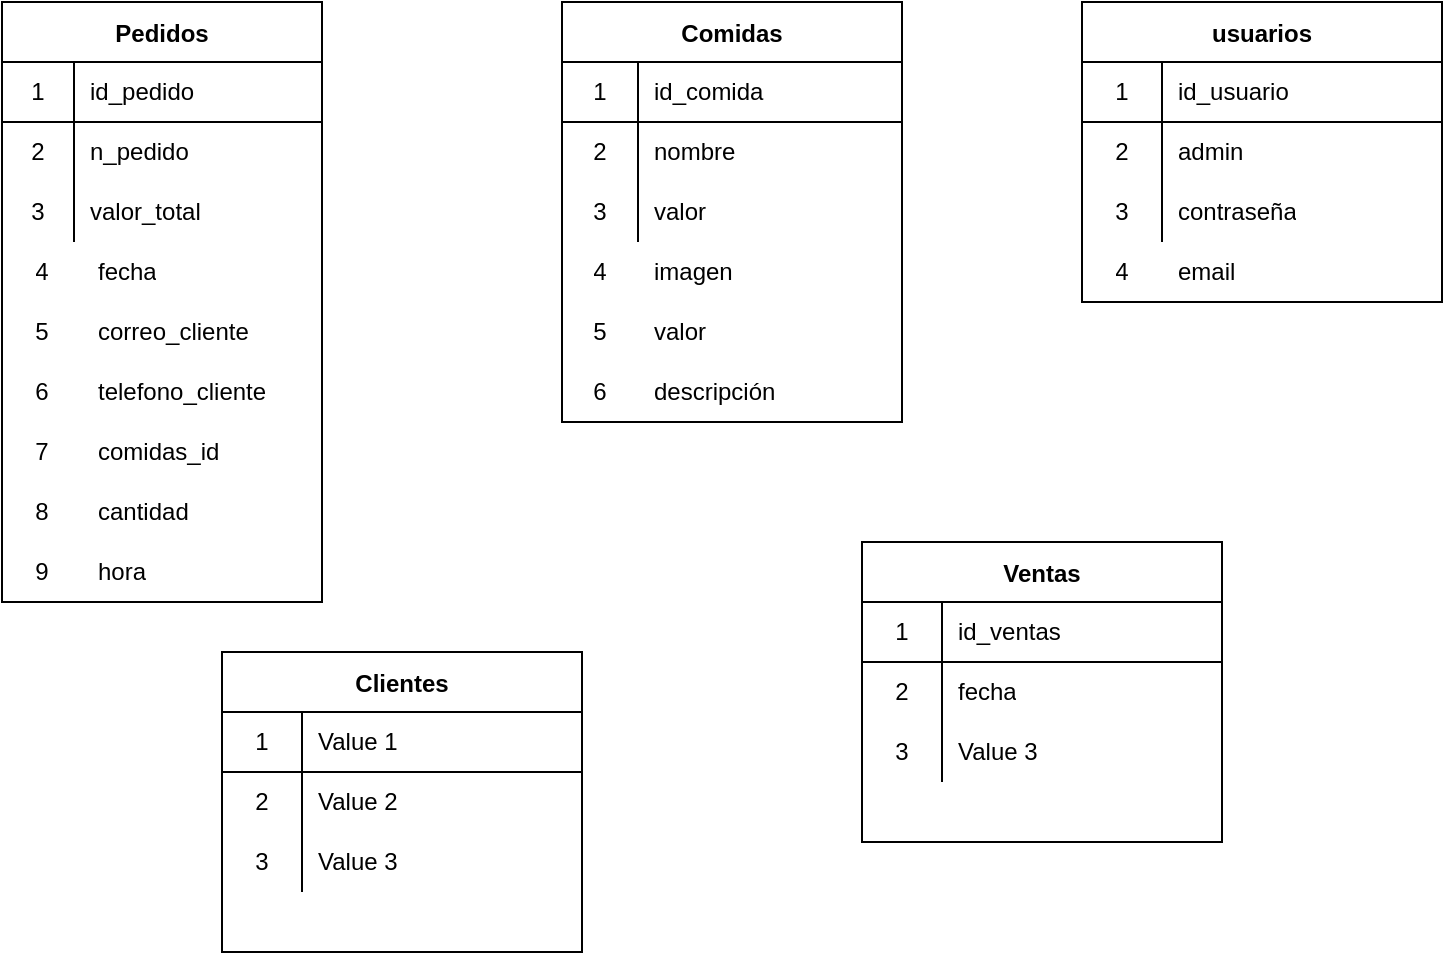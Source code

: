 <mxfile version="15.0.6" type="github">
  <diagram id="-BG7lShjrqYhN6u9oOaw" name="Page-1">
    <mxGraphModel dx="461" dy="745" grid="1" gridSize="10" guides="1" tooltips="1" connect="1" arrows="1" fold="1" page="1" pageScale="1" pageWidth="827" pageHeight="1169" math="0" shadow="0">
      <root>
        <mxCell id="0" />
        <mxCell id="1" parent="0" />
        <mxCell id="8oxBCnsaLcjRv4_HyD2p-2" value="Pedidos" style="shape=table;startSize=30;container=1;collapsible=0;childLayout=tableLayout;fixedRows=1;rowLines=0;fontStyle=1;align=center;pointerEvents=1;" vertex="1" parent="1">
          <mxGeometry x="70" y="110" width="160" height="300" as="geometry" />
        </mxCell>
        <mxCell id="8oxBCnsaLcjRv4_HyD2p-3" value="" style="shape=partialRectangle;html=1;whiteSpace=wrap;collapsible=0;dropTarget=0;pointerEvents=1;fillColor=none;top=0;left=0;bottom=1;right=0;points=[[0,0.5],[1,0.5]];portConstraint=eastwest;" vertex="1" parent="8oxBCnsaLcjRv4_HyD2p-2">
          <mxGeometry y="30" width="160" height="30" as="geometry" />
        </mxCell>
        <mxCell id="8oxBCnsaLcjRv4_HyD2p-4" value="1" style="shape=partialRectangle;html=1;whiteSpace=wrap;connectable=0;fillColor=none;top=0;left=0;bottom=0;right=0;overflow=hidden;pointerEvents=1;" vertex="1" parent="8oxBCnsaLcjRv4_HyD2p-3">
          <mxGeometry width="36" height="30" as="geometry" />
        </mxCell>
        <mxCell id="8oxBCnsaLcjRv4_HyD2p-5" value="id_pedido" style="shape=partialRectangle;html=1;whiteSpace=wrap;connectable=0;fillColor=none;top=0;left=0;bottom=0;right=0;align=left;spacingLeft=6;overflow=hidden;pointerEvents=1;" vertex="1" parent="8oxBCnsaLcjRv4_HyD2p-3">
          <mxGeometry x="36" width="124" height="30" as="geometry" />
        </mxCell>
        <mxCell id="8oxBCnsaLcjRv4_HyD2p-6" value="" style="shape=partialRectangle;html=1;whiteSpace=wrap;collapsible=0;dropTarget=0;pointerEvents=1;fillColor=none;top=0;left=0;bottom=0;right=0;points=[[0,0.5],[1,0.5]];portConstraint=eastwest;" vertex="1" parent="8oxBCnsaLcjRv4_HyD2p-2">
          <mxGeometry y="60" width="160" height="30" as="geometry" />
        </mxCell>
        <mxCell id="8oxBCnsaLcjRv4_HyD2p-7" value="2" style="shape=partialRectangle;html=1;whiteSpace=wrap;connectable=0;fillColor=none;top=0;left=0;bottom=0;right=0;overflow=hidden;pointerEvents=1;" vertex="1" parent="8oxBCnsaLcjRv4_HyD2p-6">
          <mxGeometry width="36" height="30" as="geometry" />
        </mxCell>
        <mxCell id="8oxBCnsaLcjRv4_HyD2p-8" value="n_pedido" style="shape=partialRectangle;html=1;whiteSpace=wrap;connectable=0;fillColor=none;top=0;left=0;bottom=0;right=0;align=left;spacingLeft=6;overflow=hidden;pointerEvents=1;" vertex="1" parent="8oxBCnsaLcjRv4_HyD2p-6">
          <mxGeometry x="36" width="124" height="30" as="geometry" />
        </mxCell>
        <mxCell id="8oxBCnsaLcjRv4_HyD2p-9" value="" style="shape=partialRectangle;html=1;whiteSpace=wrap;collapsible=0;dropTarget=0;pointerEvents=1;fillColor=none;top=0;left=0;bottom=0;right=0;points=[[0,0.5],[1,0.5]];portConstraint=eastwest;" vertex="1" parent="8oxBCnsaLcjRv4_HyD2p-2">
          <mxGeometry y="90" width="160" height="30" as="geometry" />
        </mxCell>
        <mxCell id="8oxBCnsaLcjRv4_HyD2p-10" value="3" style="shape=partialRectangle;html=1;whiteSpace=wrap;connectable=0;fillColor=none;top=0;left=0;bottom=0;right=0;overflow=hidden;pointerEvents=1;" vertex="1" parent="8oxBCnsaLcjRv4_HyD2p-9">
          <mxGeometry width="36" height="30" as="geometry" />
        </mxCell>
        <mxCell id="8oxBCnsaLcjRv4_HyD2p-11" value="valor_total" style="shape=partialRectangle;html=1;whiteSpace=wrap;connectable=0;fillColor=none;top=0;left=0;bottom=0;right=0;align=left;spacingLeft=6;overflow=hidden;pointerEvents=1;" vertex="1" parent="8oxBCnsaLcjRv4_HyD2p-9">
          <mxGeometry x="36" width="124" height="30" as="geometry" />
        </mxCell>
        <mxCell id="8oxBCnsaLcjRv4_HyD2p-12" value="Comidas" style="shape=table;startSize=30;container=1;collapsible=0;childLayout=tableLayout;fixedRows=1;rowLines=0;fontStyle=1;align=center;pointerEvents=1;" vertex="1" parent="1">
          <mxGeometry x="350" y="110" width="170" height="210" as="geometry" />
        </mxCell>
        <mxCell id="8oxBCnsaLcjRv4_HyD2p-13" value="" style="shape=partialRectangle;html=1;whiteSpace=wrap;collapsible=0;dropTarget=0;pointerEvents=1;fillColor=none;top=0;left=0;bottom=1;right=0;points=[[0,0.5],[1,0.5]];portConstraint=eastwest;" vertex="1" parent="8oxBCnsaLcjRv4_HyD2p-12">
          <mxGeometry y="30" width="170" height="30" as="geometry" />
        </mxCell>
        <mxCell id="8oxBCnsaLcjRv4_HyD2p-14" value="1" style="shape=partialRectangle;html=1;whiteSpace=wrap;connectable=0;fillColor=none;top=0;left=0;bottom=0;right=0;overflow=hidden;pointerEvents=1;" vertex="1" parent="8oxBCnsaLcjRv4_HyD2p-13">
          <mxGeometry width="38" height="30" as="geometry" />
        </mxCell>
        <mxCell id="8oxBCnsaLcjRv4_HyD2p-15" value="id_comida" style="shape=partialRectangle;html=1;whiteSpace=wrap;connectable=0;fillColor=none;top=0;left=0;bottom=0;right=0;align=left;spacingLeft=6;overflow=hidden;pointerEvents=1;" vertex="1" parent="8oxBCnsaLcjRv4_HyD2p-13">
          <mxGeometry x="38" width="132" height="30" as="geometry" />
        </mxCell>
        <mxCell id="8oxBCnsaLcjRv4_HyD2p-16" value="" style="shape=partialRectangle;html=1;whiteSpace=wrap;collapsible=0;dropTarget=0;pointerEvents=1;fillColor=none;top=0;left=0;bottom=0;right=0;points=[[0,0.5],[1,0.5]];portConstraint=eastwest;" vertex="1" parent="8oxBCnsaLcjRv4_HyD2p-12">
          <mxGeometry y="60" width="170" height="30" as="geometry" />
        </mxCell>
        <mxCell id="8oxBCnsaLcjRv4_HyD2p-17" value="2" style="shape=partialRectangle;html=1;whiteSpace=wrap;connectable=0;fillColor=none;top=0;left=0;bottom=0;right=0;overflow=hidden;pointerEvents=1;" vertex="1" parent="8oxBCnsaLcjRv4_HyD2p-16">
          <mxGeometry width="38" height="30" as="geometry" />
        </mxCell>
        <mxCell id="8oxBCnsaLcjRv4_HyD2p-18" value="nombre" style="shape=partialRectangle;html=1;whiteSpace=wrap;connectable=0;fillColor=none;top=0;left=0;bottom=0;right=0;align=left;spacingLeft=6;overflow=hidden;pointerEvents=1;" vertex="1" parent="8oxBCnsaLcjRv4_HyD2p-16">
          <mxGeometry x="38" width="132" height="30" as="geometry" />
        </mxCell>
        <mxCell id="8oxBCnsaLcjRv4_HyD2p-19" value="" style="shape=partialRectangle;html=1;whiteSpace=wrap;collapsible=0;dropTarget=0;pointerEvents=1;fillColor=none;top=0;left=0;bottom=0;right=0;points=[[0,0.5],[1,0.5]];portConstraint=eastwest;" vertex="1" parent="8oxBCnsaLcjRv4_HyD2p-12">
          <mxGeometry y="90" width="170" height="30" as="geometry" />
        </mxCell>
        <mxCell id="8oxBCnsaLcjRv4_HyD2p-20" value="3" style="shape=partialRectangle;html=1;whiteSpace=wrap;connectable=0;fillColor=none;top=0;left=0;bottom=0;right=0;overflow=hidden;pointerEvents=1;" vertex="1" parent="8oxBCnsaLcjRv4_HyD2p-19">
          <mxGeometry width="38" height="30" as="geometry" />
        </mxCell>
        <mxCell id="8oxBCnsaLcjRv4_HyD2p-21" value="valor" style="shape=partialRectangle;html=1;whiteSpace=wrap;connectable=0;fillColor=none;top=0;left=0;bottom=0;right=0;align=left;spacingLeft=6;overflow=hidden;pointerEvents=1;" vertex="1" parent="8oxBCnsaLcjRv4_HyD2p-19">
          <mxGeometry x="38" width="132" height="30" as="geometry" />
        </mxCell>
        <mxCell id="8oxBCnsaLcjRv4_HyD2p-22" value="usuarios" style="shape=table;startSize=30;container=1;collapsible=0;childLayout=tableLayout;fixedRows=1;rowLines=0;fontStyle=1;align=center;pointerEvents=1;" vertex="1" parent="1">
          <mxGeometry x="610" y="110" width="180" height="150" as="geometry" />
        </mxCell>
        <mxCell id="8oxBCnsaLcjRv4_HyD2p-23" value="" style="shape=partialRectangle;html=1;whiteSpace=wrap;collapsible=0;dropTarget=0;pointerEvents=1;fillColor=none;top=0;left=0;bottom=1;right=0;points=[[0,0.5],[1,0.5]];portConstraint=eastwest;" vertex="1" parent="8oxBCnsaLcjRv4_HyD2p-22">
          <mxGeometry y="30" width="180" height="30" as="geometry" />
        </mxCell>
        <mxCell id="8oxBCnsaLcjRv4_HyD2p-24" value="1" style="shape=partialRectangle;html=1;whiteSpace=wrap;connectable=0;fillColor=none;top=0;left=0;bottom=0;right=0;overflow=hidden;pointerEvents=1;" vertex="1" parent="8oxBCnsaLcjRv4_HyD2p-23">
          <mxGeometry width="40" height="30" as="geometry" />
        </mxCell>
        <mxCell id="8oxBCnsaLcjRv4_HyD2p-25" value="id_usuario" style="shape=partialRectangle;html=1;whiteSpace=wrap;connectable=0;fillColor=none;top=0;left=0;bottom=0;right=0;align=left;spacingLeft=6;overflow=hidden;pointerEvents=1;" vertex="1" parent="8oxBCnsaLcjRv4_HyD2p-23">
          <mxGeometry x="40" width="140" height="30" as="geometry" />
        </mxCell>
        <mxCell id="8oxBCnsaLcjRv4_HyD2p-26" value="" style="shape=partialRectangle;html=1;whiteSpace=wrap;collapsible=0;dropTarget=0;pointerEvents=1;fillColor=none;top=0;left=0;bottom=0;right=0;points=[[0,0.5],[1,0.5]];portConstraint=eastwest;" vertex="1" parent="8oxBCnsaLcjRv4_HyD2p-22">
          <mxGeometry y="60" width="180" height="30" as="geometry" />
        </mxCell>
        <mxCell id="8oxBCnsaLcjRv4_HyD2p-27" value="2" style="shape=partialRectangle;html=1;whiteSpace=wrap;connectable=0;fillColor=none;top=0;left=0;bottom=0;right=0;overflow=hidden;pointerEvents=1;" vertex="1" parent="8oxBCnsaLcjRv4_HyD2p-26">
          <mxGeometry width="40" height="30" as="geometry" />
        </mxCell>
        <mxCell id="8oxBCnsaLcjRv4_HyD2p-28" value="admin" style="shape=partialRectangle;html=1;whiteSpace=wrap;connectable=0;fillColor=none;top=0;left=0;bottom=0;right=0;align=left;spacingLeft=6;overflow=hidden;pointerEvents=1;" vertex="1" parent="8oxBCnsaLcjRv4_HyD2p-26">
          <mxGeometry x="40" width="140" height="30" as="geometry" />
        </mxCell>
        <mxCell id="8oxBCnsaLcjRv4_HyD2p-29" value="" style="shape=partialRectangle;html=1;whiteSpace=wrap;collapsible=0;dropTarget=0;pointerEvents=1;fillColor=none;top=0;left=0;bottom=0;right=0;points=[[0,0.5],[1,0.5]];portConstraint=eastwest;" vertex="1" parent="8oxBCnsaLcjRv4_HyD2p-22">
          <mxGeometry y="90" width="180" height="30" as="geometry" />
        </mxCell>
        <mxCell id="8oxBCnsaLcjRv4_HyD2p-30" value="3" style="shape=partialRectangle;html=1;whiteSpace=wrap;connectable=0;fillColor=none;top=0;left=0;bottom=0;right=0;overflow=hidden;pointerEvents=1;" vertex="1" parent="8oxBCnsaLcjRv4_HyD2p-29">
          <mxGeometry width="40" height="30" as="geometry" />
        </mxCell>
        <mxCell id="8oxBCnsaLcjRv4_HyD2p-31" value="contraseña" style="shape=partialRectangle;html=1;whiteSpace=wrap;connectable=0;fillColor=none;top=0;left=0;bottom=0;right=0;align=left;spacingLeft=6;overflow=hidden;pointerEvents=1;" vertex="1" parent="8oxBCnsaLcjRv4_HyD2p-29">
          <mxGeometry x="40" width="140" height="30" as="geometry" />
        </mxCell>
        <mxCell id="8oxBCnsaLcjRv4_HyD2p-35" value="" style="shape=partialRectangle;html=1;whiteSpace=wrap;collapsible=0;dropTarget=0;pointerEvents=1;fillColor=none;top=0;left=0;bottom=0;right=0;points=[[0,0.5],[1,0.5]];portConstraint=eastwest;" vertex="1" parent="1">
          <mxGeometry x="350" y="230" width="170" height="30" as="geometry" />
        </mxCell>
        <mxCell id="8oxBCnsaLcjRv4_HyD2p-36" value="4" style="shape=partialRectangle;html=1;whiteSpace=wrap;connectable=0;fillColor=none;top=0;left=0;bottom=0;right=0;overflow=hidden;pointerEvents=1;" vertex="1" parent="8oxBCnsaLcjRv4_HyD2p-35">
          <mxGeometry width="38" height="30" as="geometry" />
        </mxCell>
        <mxCell id="8oxBCnsaLcjRv4_HyD2p-37" value="imagen" style="shape=partialRectangle;html=1;whiteSpace=wrap;connectable=0;fillColor=none;top=0;left=0;bottom=0;right=0;align=left;spacingLeft=6;overflow=hidden;pointerEvents=1;" vertex="1" parent="8oxBCnsaLcjRv4_HyD2p-35">
          <mxGeometry x="38" width="132" height="30" as="geometry" />
        </mxCell>
        <mxCell id="8oxBCnsaLcjRv4_HyD2p-38" value="" style="shape=partialRectangle;html=1;whiteSpace=wrap;collapsible=0;dropTarget=0;pointerEvents=1;fillColor=none;top=0;left=0;bottom=0;right=0;points=[[0,0.5],[1,0.5]];portConstraint=eastwest;" vertex="1" parent="1">
          <mxGeometry x="350" y="260" width="170" height="30" as="geometry" />
        </mxCell>
        <mxCell id="8oxBCnsaLcjRv4_HyD2p-39" value="5" style="shape=partialRectangle;html=1;whiteSpace=wrap;connectable=0;fillColor=none;top=0;left=0;bottom=0;right=0;overflow=hidden;pointerEvents=1;" vertex="1" parent="8oxBCnsaLcjRv4_HyD2p-38">
          <mxGeometry width="38" height="30" as="geometry" />
        </mxCell>
        <mxCell id="8oxBCnsaLcjRv4_HyD2p-40" value="valor" style="shape=partialRectangle;html=1;whiteSpace=wrap;connectable=0;fillColor=none;top=0;left=0;bottom=0;right=0;align=left;spacingLeft=6;overflow=hidden;pointerEvents=1;" vertex="1" parent="8oxBCnsaLcjRv4_HyD2p-38">
          <mxGeometry x="38" width="132" height="30" as="geometry" />
        </mxCell>
        <mxCell id="8oxBCnsaLcjRv4_HyD2p-41" value="" style="shape=partialRectangle;html=1;whiteSpace=wrap;collapsible=0;dropTarget=0;pointerEvents=1;fillColor=none;top=0;left=0;bottom=0;right=0;points=[[0,0.5],[1,0.5]];portConstraint=eastwest;" vertex="1" parent="1">
          <mxGeometry x="70" y="230" width="180" height="30" as="geometry" />
        </mxCell>
        <mxCell id="8oxBCnsaLcjRv4_HyD2p-42" value="4" style="shape=partialRectangle;html=1;whiteSpace=wrap;connectable=0;fillColor=none;top=0;left=0;bottom=0;right=0;overflow=hidden;pointerEvents=1;" vertex="1" parent="8oxBCnsaLcjRv4_HyD2p-41">
          <mxGeometry width="40" height="30" as="geometry" />
        </mxCell>
        <mxCell id="8oxBCnsaLcjRv4_HyD2p-43" value="fecha" style="shape=partialRectangle;html=1;whiteSpace=wrap;connectable=0;fillColor=none;top=0;left=0;bottom=0;right=0;align=left;spacingLeft=6;overflow=hidden;pointerEvents=1;" vertex="1" parent="8oxBCnsaLcjRv4_HyD2p-41">
          <mxGeometry x="40" width="140" height="30" as="geometry" />
        </mxCell>
        <mxCell id="8oxBCnsaLcjRv4_HyD2p-44" value="" style="shape=partialRectangle;html=1;whiteSpace=wrap;collapsible=0;dropTarget=0;pointerEvents=1;fillColor=none;top=0;left=0;bottom=0;right=0;points=[[0,0.5],[1,0.5]];portConstraint=eastwest;" vertex="1" parent="1">
          <mxGeometry x="70" y="260" width="180" height="30" as="geometry" />
        </mxCell>
        <mxCell id="8oxBCnsaLcjRv4_HyD2p-45" value="5" style="shape=partialRectangle;html=1;whiteSpace=wrap;connectable=0;fillColor=none;top=0;left=0;bottom=0;right=0;overflow=hidden;pointerEvents=1;" vertex="1" parent="8oxBCnsaLcjRv4_HyD2p-44">
          <mxGeometry width="40" height="30" as="geometry" />
        </mxCell>
        <mxCell id="8oxBCnsaLcjRv4_HyD2p-46" value="correo_cliente" style="shape=partialRectangle;html=1;whiteSpace=wrap;connectable=0;fillColor=none;top=0;left=0;bottom=0;right=0;align=left;spacingLeft=6;overflow=hidden;pointerEvents=1;" vertex="1" parent="8oxBCnsaLcjRv4_HyD2p-44">
          <mxGeometry x="40" width="140" height="30" as="geometry" />
        </mxCell>
        <mxCell id="8oxBCnsaLcjRv4_HyD2p-47" value="" style="shape=partialRectangle;html=1;whiteSpace=wrap;collapsible=0;dropTarget=0;pointerEvents=1;fillColor=none;top=0;left=0;bottom=0;right=0;points=[[0,0.5],[1,0.5]];portConstraint=eastwest;" vertex="1" parent="1">
          <mxGeometry x="70" y="290" width="180" height="30" as="geometry" />
        </mxCell>
        <mxCell id="8oxBCnsaLcjRv4_HyD2p-48" value="6" style="shape=partialRectangle;html=1;whiteSpace=wrap;connectable=0;fillColor=none;top=0;left=0;bottom=0;right=0;overflow=hidden;pointerEvents=1;" vertex="1" parent="8oxBCnsaLcjRv4_HyD2p-47">
          <mxGeometry width="40" height="30" as="geometry" />
        </mxCell>
        <mxCell id="8oxBCnsaLcjRv4_HyD2p-49" value="telefono_cliente" style="shape=partialRectangle;html=1;whiteSpace=wrap;connectable=0;fillColor=none;top=0;left=0;bottom=0;right=0;align=left;spacingLeft=6;overflow=hidden;pointerEvents=1;" vertex="1" parent="8oxBCnsaLcjRv4_HyD2p-47">
          <mxGeometry x="40" width="140" height="30" as="geometry" />
        </mxCell>
        <mxCell id="8oxBCnsaLcjRv4_HyD2p-60" value="" style="shape=partialRectangle;html=1;whiteSpace=wrap;collapsible=0;dropTarget=0;pointerEvents=1;fillColor=none;top=0;left=0;bottom=0;right=0;points=[[0,0.5],[1,0.5]];portConstraint=eastwest;" vertex="1" parent="1">
          <mxGeometry x="70" y="320" width="180" height="30" as="geometry" />
        </mxCell>
        <mxCell id="8oxBCnsaLcjRv4_HyD2p-61" value="7" style="shape=partialRectangle;html=1;whiteSpace=wrap;connectable=0;fillColor=none;top=0;left=0;bottom=0;right=0;overflow=hidden;pointerEvents=1;" vertex="1" parent="8oxBCnsaLcjRv4_HyD2p-60">
          <mxGeometry width="40" height="30" as="geometry" />
        </mxCell>
        <mxCell id="8oxBCnsaLcjRv4_HyD2p-62" value="comidas_id" style="shape=partialRectangle;html=1;whiteSpace=wrap;connectable=0;fillColor=none;top=0;left=0;bottom=0;right=0;align=left;spacingLeft=6;overflow=hidden;pointerEvents=1;" vertex="1" parent="8oxBCnsaLcjRv4_HyD2p-60">
          <mxGeometry x="40" width="140" height="30" as="geometry" />
        </mxCell>
        <mxCell id="8oxBCnsaLcjRv4_HyD2p-63" value="" style="shape=partialRectangle;html=1;whiteSpace=wrap;collapsible=0;dropTarget=0;pointerEvents=1;fillColor=none;top=0;left=0;bottom=0;right=0;points=[[0,0.5],[1,0.5]];portConstraint=eastwest;" vertex="1" parent="1">
          <mxGeometry x="350" y="290" width="170" height="30" as="geometry" />
        </mxCell>
        <mxCell id="8oxBCnsaLcjRv4_HyD2p-64" value="6" style="shape=partialRectangle;html=1;whiteSpace=wrap;connectable=0;fillColor=none;top=0;left=0;bottom=0;right=0;overflow=hidden;pointerEvents=1;" vertex="1" parent="8oxBCnsaLcjRv4_HyD2p-63">
          <mxGeometry width="38" height="30" as="geometry" />
        </mxCell>
        <mxCell id="8oxBCnsaLcjRv4_HyD2p-65" value="descripción" style="shape=partialRectangle;html=1;whiteSpace=wrap;connectable=0;fillColor=none;top=0;left=0;bottom=0;right=0;align=left;spacingLeft=6;overflow=hidden;pointerEvents=1;" vertex="1" parent="8oxBCnsaLcjRv4_HyD2p-63">
          <mxGeometry x="38" width="132" height="30" as="geometry" />
        </mxCell>
        <mxCell id="8oxBCnsaLcjRv4_HyD2p-66" value="" style="shape=partialRectangle;html=1;whiteSpace=wrap;collapsible=0;dropTarget=0;pointerEvents=1;fillColor=none;top=0;left=0;bottom=0;right=0;points=[[0,0.5],[1,0.5]];portConstraint=eastwest;" vertex="1" parent="1">
          <mxGeometry x="70" y="350" width="180" height="30" as="geometry" />
        </mxCell>
        <mxCell id="8oxBCnsaLcjRv4_HyD2p-67" value="8" style="shape=partialRectangle;html=1;whiteSpace=wrap;connectable=0;fillColor=none;top=0;left=0;bottom=0;right=0;overflow=hidden;pointerEvents=1;" vertex="1" parent="8oxBCnsaLcjRv4_HyD2p-66">
          <mxGeometry width="40" height="30" as="geometry" />
        </mxCell>
        <mxCell id="8oxBCnsaLcjRv4_HyD2p-68" value="cantidad" style="shape=partialRectangle;html=1;whiteSpace=wrap;connectable=0;fillColor=none;top=0;left=0;bottom=0;right=0;align=left;spacingLeft=6;overflow=hidden;pointerEvents=1;" vertex="1" parent="8oxBCnsaLcjRv4_HyD2p-66">
          <mxGeometry x="40" width="140" height="30" as="geometry" />
        </mxCell>
        <mxCell id="8oxBCnsaLcjRv4_HyD2p-69" value="Ventas" style="shape=table;startSize=30;container=1;collapsible=0;childLayout=tableLayout;fixedRows=1;rowLines=0;fontStyle=1;align=center;pointerEvents=1;" vertex="1" parent="1">
          <mxGeometry x="500" y="380" width="180" height="150" as="geometry" />
        </mxCell>
        <mxCell id="8oxBCnsaLcjRv4_HyD2p-70" value="" style="shape=partialRectangle;html=1;whiteSpace=wrap;collapsible=0;dropTarget=0;pointerEvents=1;fillColor=none;top=0;left=0;bottom=1;right=0;points=[[0,0.5],[1,0.5]];portConstraint=eastwest;" vertex="1" parent="8oxBCnsaLcjRv4_HyD2p-69">
          <mxGeometry y="30" width="180" height="30" as="geometry" />
        </mxCell>
        <mxCell id="8oxBCnsaLcjRv4_HyD2p-71" value="1" style="shape=partialRectangle;html=1;whiteSpace=wrap;connectable=0;fillColor=none;top=0;left=0;bottom=0;right=0;overflow=hidden;pointerEvents=1;" vertex="1" parent="8oxBCnsaLcjRv4_HyD2p-70">
          <mxGeometry width="40" height="30" as="geometry" />
        </mxCell>
        <mxCell id="8oxBCnsaLcjRv4_HyD2p-72" value="id_ventas" style="shape=partialRectangle;html=1;whiteSpace=wrap;connectable=0;fillColor=none;top=0;left=0;bottom=0;right=0;align=left;spacingLeft=6;overflow=hidden;pointerEvents=1;" vertex="1" parent="8oxBCnsaLcjRv4_HyD2p-70">
          <mxGeometry x="40" width="140" height="30" as="geometry" />
        </mxCell>
        <mxCell id="8oxBCnsaLcjRv4_HyD2p-73" value="" style="shape=partialRectangle;html=1;whiteSpace=wrap;collapsible=0;dropTarget=0;pointerEvents=1;fillColor=none;top=0;left=0;bottom=0;right=0;points=[[0,0.5],[1,0.5]];portConstraint=eastwest;" vertex="1" parent="8oxBCnsaLcjRv4_HyD2p-69">
          <mxGeometry y="60" width="180" height="30" as="geometry" />
        </mxCell>
        <mxCell id="8oxBCnsaLcjRv4_HyD2p-74" value="2" style="shape=partialRectangle;html=1;whiteSpace=wrap;connectable=0;fillColor=none;top=0;left=0;bottom=0;right=0;overflow=hidden;pointerEvents=1;" vertex="1" parent="8oxBCnsaLcjRv4_HyD2p-73">
          <mxGeometry width="40" height="30" as="geometry" />
        </mxCell>
        <mxCell id="8oxBCnsaLcjRv4_HyD2p-75" value="fecha" style="shape=partialRectangle;html=1;whiteSpace=wrap;connectable=0;fillColor=none;top=0;left=0;bottom=0;right=0;align=left;spacingLeft=6;overflow=hidden;pointerEvents=1;" vertex="1" parent="8oxBCnsaLcjRv4_HyD2p-73">
          <mxGeometry x="40" width="140" height="30" as="geometry" />
        </mxCell>
        <mxCell id="8oxBCnsaLcjRv4_HyD2p-76" value="" style="shape=partialRectangle;html=1;whiteSpace=wrap;collapsible=0;dropTarget=0;pointerEvents=1;fillColor=none;top=0;left=0;bottom=0;right=0;points=[[0,0.5],[1,0.5]];portConstraint=eastwest;" vertex="1" parent="8oxBCnsaLcjRv4_HyD2p-69">
          <mxGeometry y="90" width="180" height="30" as="geometry" />
        </mxCell>
        <mxCell id="8oxBCnsaLcjRv4_HyD2p-77" value="3" style="shape=partialRectangle;html=1;whiteSpace=wrap;connectable=0;fillColor=none;top=0;left=0;bottom=0;right=0;overflow=hidden;pointerEvents=1;" vertex="1" parent="8oxBCnsaLcjRv4_HyD2p-76">
          <mxGeometry width="40" height="30" as="geometry" />
        </mxCell>
        <mxCell id="8oxBCnsaLcjRv4_HyD2p-78" value="Value 3" style="shape=partialRectangle;html=1;whiteSpace=wrap;connectable=0;fillColor=none;top=0;left=0;bottom=0;right=0;align=left;spacingLeft=6;overflow=hidden;pointerEvents=1;" vertex="1" parent="8oxBCnsaLcjRv4_HyD2p-76">
          <mxGeometry x="40" width="140" height="30" as="geometry" />
        </mxCell>
        <mxCell id="8oxBCnsaLcjRv4_HyD2p-79" value="" style="shape=partialRectangle;html=1;whiteSpace=wrap;collapsible=0;dropTarget=0;pointerEvents=1;fillColor=none;top=0;left=0;bottom=0;right=0;points=[[0,0.5],[1,0.5]];portConstraint=eastwest;" vertex="1" parent="1">
          <mxGeometry x="70" y="380" width="180" height="30" as="geometry" />
        </mxCell>
        <mxCell id="8oxBCnsaLcjRv4_HyD2p-80" value="9" style="shape=partialRectangle;html=1;whiteSpace=wrap;connectable=0;fillColor=none;top=0;left=0;bottom=0;right=0;overflow=hidden;pointerEvents=1;" vertex="1" parent="8oxBCnsaLcjRv4_HyD2p-79">
          <mxGeometry width="40" height="30" as="geometry" />
        </mxCell>
        <mxCell id="8oxBCnsaLcjRv4_HyD2p-81" value="hora" style="shape=partialRectangle;html=1;whiteSpace=wrap;connectable=0;fillColor=none;top=0;left=0;bottom=0;right=0;align=left;spacingLeft=6;overflow=hidden;pointerEvents=1;" vertex="1" parent="8oxBCnsaLcjRv4_HyD2p-79">
          <mxGeometry x="40" width="140" height="30" as="geometry" />
        </mxCell>
        <mxCell id="8oxBCnsaLcjRv4_HyD2p-82" value="" style="shape=partialRectangle;html=1;whiteSpace=wrap;collapsible=0;dropTarget=0;pointerEvents=1;fillColor=none;top=0;left=0;bottom=0;right=0;points=[[0,0.5],[1,0.5]];portConstraint=eastwest;" vertex="1" parent="1">
          <mxGeometry x="610" y="230" width="180" height="30" as="geometry" />
        </mxCell>
        <mxCell id="8oxBCnsaLcjRv4_HyD2p-83" value="4" style="shape=partialRectangle;html=1;whiteSpace=wrap;connectable=0;fillColor=none;top=0;left=0;bottom=0;right=0;overflow=hidden;pointerEvents=1;" vertex="1" parent="8oxBCnsaLcjRv4_HyD2p-82">
          <mxGeometry width="40" height="30" as="geometry" />
        </mxCell>
        <mxCell id="8oxBCnsaLcjRv4_HyD2p-84" value="email" style="shape=partialRectangle;html=1;whiteSpace=wrap;connectable=0;fillColor=none;top=0;left=0;bottom=0;right=0;align=left;spacingLeft=6;overflow=hidden;pointerEvents=1;" vertex="1" parent="8oxBCnsaLcjRv4_HyD2p-82">
          <mxGeometry x="40" width="140" height="30" as="geometry" />
        </mxCell>
        <mxCell id="8oxBCnsaLcjRv4_HyD2p-85" value="Clientes" style="shape=table;startSize=30;container=1;collapsible=0;childLayout=tableLayout;fixedRows=1;rowLines=0;fontStyle=1;align=center;pointerEvents=1;" vertex="1" parent="1">
          <mxGeometry x="180" y="435" width="180" height="150" as="geometry" />
        </mxCell>
        <mxCell id="8oxBCnsaLcjRv4_HyD2p-86" value="" style="shape=partialRectangle;html=1;whiteSpace=wrap;collapsible=0;dropTarget=0;pointerEvents=1;fillColor=none;top=0;left=0;bottom=1;right=0;points=[[0,0.5],[1,0.5]];portConstraint=eastwest;" vertex="1" parent="8oxBCnsaLcjRv4_HyD2p-85">
          <mxGeometry y="30" width="180" height="30" as="geometry" />
        </mxCell>
        <mxCell id="8oxBCnsaLcjRv4_HyD2p-87" value="1" style="shape=partialRectangle;html=1;whiteSpace=wrap;connectable=0;fillColor=none;top=0;left=0;bottom=0;right=0;overflow=hidden;pointerEvents=1;" vertex="1" parent="8oxBCnsaLcjRv4_HyD2p-86">
          <mxGeometry width="40" height="30" as="geometry" />
        </mxCell>
        <mxCell id="8oxBCnsaLcjRv4_HyD2p-88" value="Value 1" style="shape=partialRectangle;html=1;whiteSpace=wrap;connectable=0;fillColor=none;top=0;left=0;bottom=0;right=0;align=left;spacingLeft=6;overflow=hidden;pointerEvents=1;" vertex="1" parent="8oxBCnsaLcjRv4_HyD2p-86">
          <mxGeometry x="40" width="140" height="30" as="geometry" />
        </mxCell>
        <mxCell id="8oxBCnsaLcjRv4_HyD2p-89" value="" style="shape=partialRectangle;html=1;whiteSpace=wrap;collapsible=0;dropTarget=0;pointerEvents=1;fillColor=none;top=0;left=0;bottom=0;right=0;points=[[0,0.5],[1,0.5]];portConstraint=eastwest;" vertex="1" parent="8oxBCnsaLcjRv4_HyD2p-85">
          <mxGeometry y="60" width="180" height="30" as="geometry" />
        </mxCell>
        <mxCell id="8oxBCnsaLcjRv4_HyD2p-90" value="2" style="shape=partialRectangle;html=1;whiteSpace=wrap;connectable=0;fillColor=none;top=0;left=0;bottom=0;right=0;overflow=hidden;pointerEvents=1;" vertex="1" parent="8oxBCnsaLcjRv4_HyD2p-89">
          <mxGeometry width="40" height="30" as="geometry" />
        </mxCell>
        <mxCell id="8oxBCnsaLcjRv4_HyD2p-91" value="Value 2" style="shape=partialRectangle;html=1;whiteSpace=wrap;connectable=0;fillColor=none;top=0;left=0;bottom=0;right=0;align=left;spacingLeft=6;overflow=hidden;pointerEvents=1;" vertex="1" parent="8oxBCnsaLcjRv4_HyD2p-89">
          <mxGeometry x="40" width="140" height="30" as="geometry" />
        </mxCell>
        <mxCell id="8oxBCnsaLcjRv4_HyD2p-92" value="" style="shape=partialRectangle;html=1;whiteSpace=wrap;collapsible=0;dropTarget=0;pointerEvents=1;fillColor=none;top=0;left=0;bottom=0;right=0;points=[[0,0.5],[1,0.5]];portConstraint=eastwest;" vertex="1" parent="8oxBCnsaLcjRv4_HyD2p-85">
          <mxGeometry y="90" width="180" height="30" as="geometry" />
        </mxCell>
        <mxCell id="8oxBCnsaLcjRv4_HyD2p-93" value="3" style="shape=partialRectangle;html=1;whiteSpace=wrap;connectable=0;fillColor=none;top=0;left=0;bottom=0;right=0;overflow=hidden;pointerEvents=1;" vertex="1" parent="8oxBCnsaLcjRv4_HyD2p-92">
          <mxGeometry width="40" height="30" as="geometry" />
        </mxCell>
        <mxCell id="8oxBCnsaLcjRv4_HyD2p-94" value="Value 3" style="shape=partialRectangle;html=1;whiteSpace=wrap;connectable=0;fillColor=none;top=0;left=0;bottom=0;right=0;align=left;spacingLeft=6;overflow=hidden;pointerEvents=1;" vertex="1" parent="8oxBCnsaLcjRv4_HyD2p-92">
          <mxGeometry x="40" width="140" height="30" as="geometry" />
        </mxCell>
      </root>
    </mxGraphModel>
  </diagram>
</mxfile>
